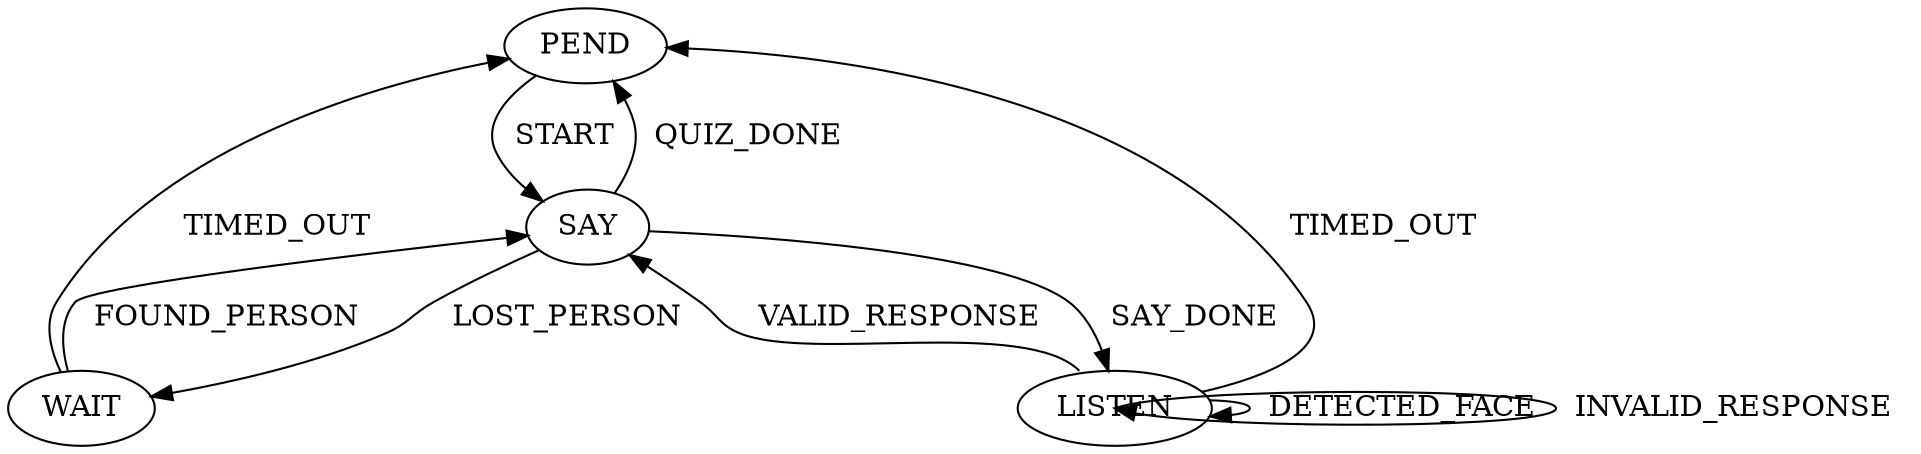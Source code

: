 digraph {
forcelabels=true
  PEND -> SAY [ label="  START  " ]
  SAY -> LISTEN [ label="  SAY_DONE  " ]
  SAY -> PEND [ label="  QUIZ_DONE  " ]
  SAY -> WAIT [ label="  LOST_PERSON  " ]
  LISTEN:nw -> SAY [ label="  VALID_RESPONSE  " ]
  LISTEN -> PEND [ label="  TIMED_OUT  " ]
  LISTEN:s -> LISTEN:s [ label="  INVALID_RESPONSE  " ]
  LISTEN -> LISTEN [ label="  DETECTED_FACE  " ]
  WAIT -> SAY [ label="  FOUND_PERSON  " ]
  WAIT -> PEND [ label="  TIMED_OUT  " ]
}
